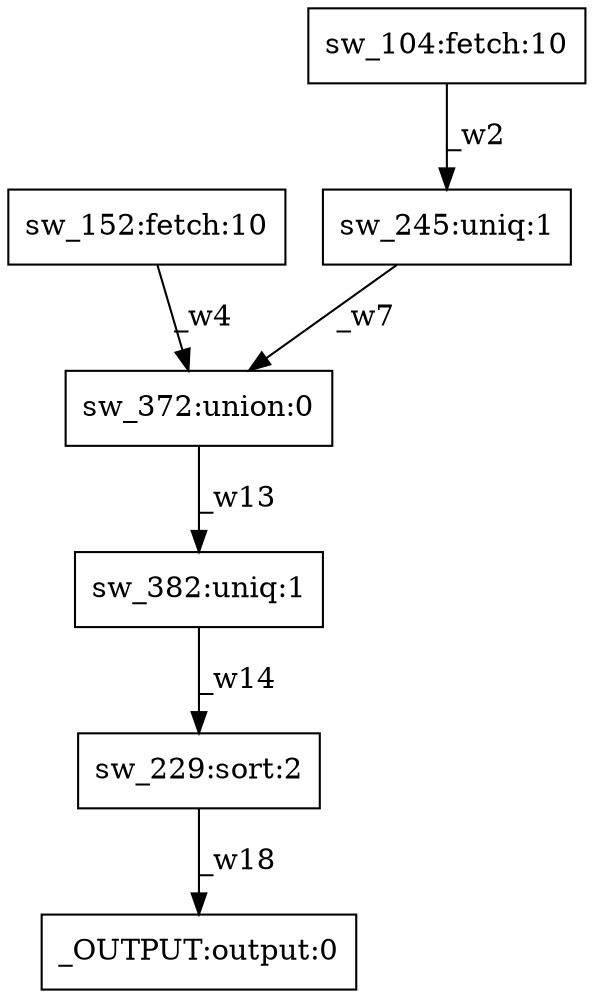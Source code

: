 digraph test1 { node [shape=box] "sw_245" [label="sw_245:uniq:1"];"_OUTPUT" [label="_OUTPUT:output:0"];"sw_372" [label="sw_372:union:0"];"sw_104" [label="sw_104:fetch:10"];"sw_152" [label="sw_152:fetch:10"];"sw_382" [label="sw_382:uniq:1"];"sw_229" [label="sw_229:sort:2"];"sw_104" -> "sw_245" [label="_w2"];"sw_152" -> "sw_372" [label="_w4"];"sw_245" -> "sw_372" [label="_w7"];"sw_372" -> "sw_382" [label="_w13"];"sw_382" -> "sw_229" [label="_w14"];"sw_229" -> "_OUTPUT" [label="_w18"];}